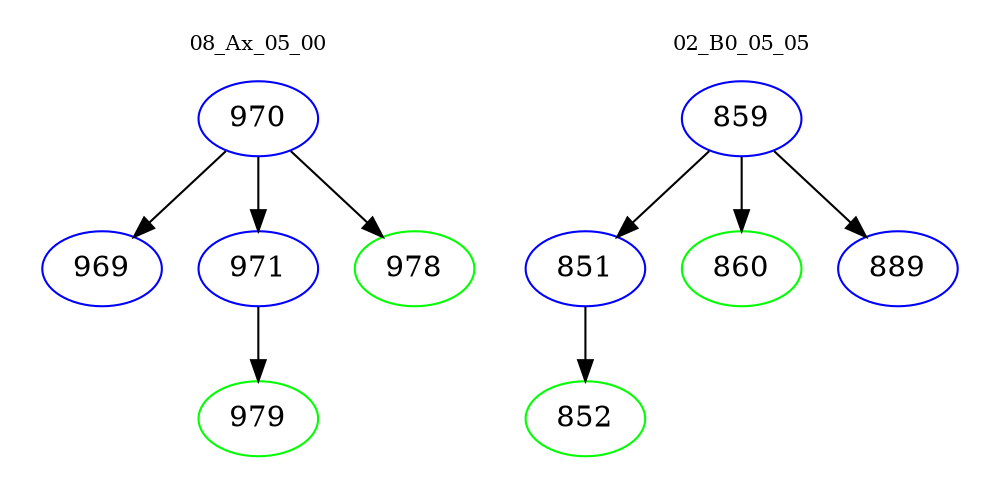digraph{
subgraph cluster_0 {
color = white
label = "08_Ax_05_00";
fontsize=10;
T0_970 [label="970", color="blue"]
T0_970 -> T0_969 [color="black"]
T0_969 [label="969", color="blue"]
T0_970 -> T0_971 [color="black"]
T0_971 [label="971", color="blue"]
T0_971 -> T0_979 [color="black"]
T0_979 [label="979", color="green"]
T0_970 -> T0_978 [color="black"]
T0_978 [label="978", color="green"]
}
subgraph cluster_1 {
color = white
label = "02_B0_05_05";
fontsize=10;
T1_859 [label="859", color="blue"]
T1_859 -> T1_851 [color="black"]
T1_851 [label="851", color="blue"]
T1_851 -> T1_852 [color="black"]
T1_852 [label="852", color="green"]
T1_859 -> T1_860 [color="black"]
T1_860 [label="860", color="green"]
T1_859 -> T1_889 [color="black"]
T1_889 [label="889", color="blue"]
}
}
